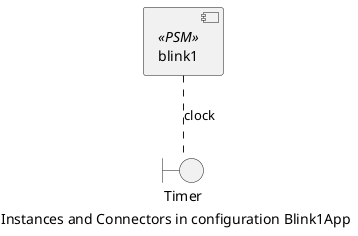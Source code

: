 @startuml
caption Instances and Connectors in configuration Blink1App
component blink1<<PSM>>
boundary Timer
blink1 .. Timer : clock
@enduml